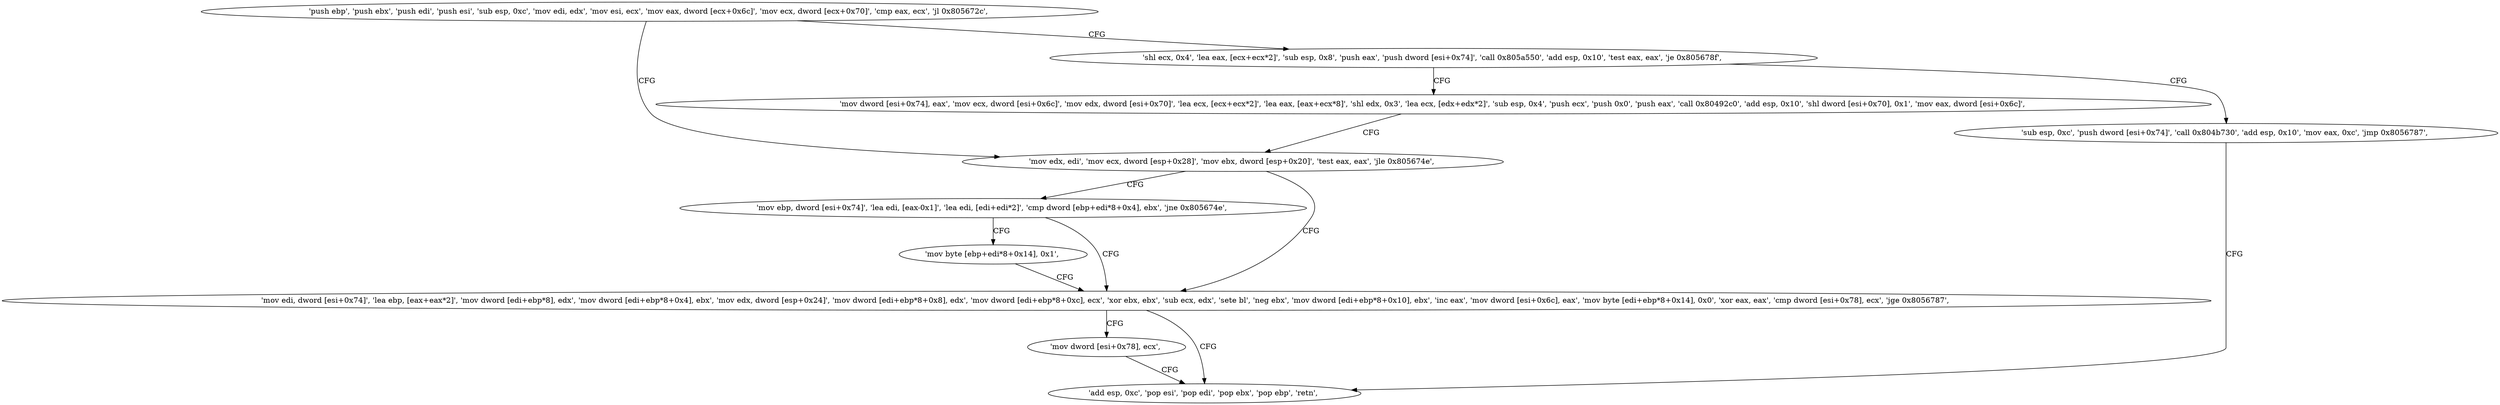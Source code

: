 digraph "func" {
"134571728" [label = "'push ebp', 'push ebx', 'push edi', 'push esi', 'sub esp, 0xc', 'mov edi, edx', 'mov esi, ecx', 'mov eax, dword [ecx+0x6c]', 'mov ecx, dword [ecx+0x70]', 'cmp eax, ecx', 'jl 0x805672c', " ]
"134571820" [label = "'mov edx, edi', 'mov ecx, dword [esp+0x28]', 'mov ebx, dword [esp+0x20]', 'test eax, eax', 'jle 0x805674e', " ]
"134571749" [label = "'shl ecx, 0x4', 'lea eax, [ecx+ecx*2]', 'sub esp, 0x8', 'push eax', 'push dword [esi+0x74]', 'call 0x805a550', 'add esp, 0x10', 'test eax, eax', 'je 0x805678f', " ]
"134571854" [label = "'mov edi, dword [esi+0x74]', 'lea ebp, [eax+eax*2]', 'mov dword [edi+ebp*8], edx', 'mov dword [edi+ebp*8+0x4], ebx', 'mov edx, dword [esp+0x24]', 'mov dword [edi+ebp*8+0x8], edx', 'mov dword [edi+ebp*8+0xc], ecx', 'xor ebx, ebx', 'sub ecx, edx', 'sete bl', 'neg ebx', 'mov dword [edi+ebp*8+0x10], ebx', 'inc eax', 'mov dword [esi+0x6c], eax', 'mov byte [edi+ebp*8+0x14], 0x0', 'xor eax, eax', 'cmp dword [esi+0x78], ecx', 'jge 0x8056787', " ]
"134571834" [label = "'mov ebp, dword [esi+0x74]', 'lea edi, [eax-0x1]', 'lea edi, [edi+edi*2]', 'cmp dword [ebp+edi*8+0x4], ebx', 'jne 0x805674e', " ]
"134571919" [label = "'sub esp, 0xc', 'push dword [esi+0x74]', 'call 0x804b730', 'add esp, 0x10', 'mov eax, 0xc', 'jmp 0x8056787', " ]
"134571778" [label = "'mov dword [esi+0x74], eax', 'mov ecx, dword [esi+0x6c]', 'mov edx, dword [esi+0x70]', 'lea ecx, [ecx+ecx*2]', 'lea eax, [eax+ecx*8]', 'shl edx, 0x3', 'lea ecx, [edx+edx*2]', 'sub esp, 0x4', 'push ecx', 'push 0x0', 'push eax', 'call 0x80492c0', 'add esp, 0x10', 'shl dword [esi+0x70], 0x1', 'mov eax, dword [esi+0x6c]', " ]
"134571911" [label = "'add esp, 0xc', 'pop esi', 'pop edi', 'pop ebx', 'pop ebp', 'retn', " ]
"134571908" [label = "'mov dword [esi+0x78], ecx', " ]
"134571849" [label = "'mov byte [ebp+edi*8+0x14], 0x1', " ]
"134571728" -> "134571820" [ label = "CFG" ]
"134571728" -> "134571749" [ label = "CFG" ]
"134571820" -> "134571854" [ label = "CFG" ]
"134571820" -> "134571834" [ label = "CFG" ]
"134571749" -> "134571919" [ label = "CFG" ]
"134571749" -> "134571778" [ label = "CFG" ]
"134571854" -> "134571911" [ label = "CFG" ]
"134571854" -> "134571908" [ label = "CFG" ]
"134571834" -> "134571854" [ label = "CFG" ]
"134571834" -> "134571849" [ label = "CFG" ]
"134571919" -> "134571911" [ label = "CFG" ]
"134571778" -> "134571820" [ label = "CFG" ]
"134571908" -> "134571911" [ label = "CFG" ]
"134571849" -> "134571854" [ label = "CFG" ]
}
